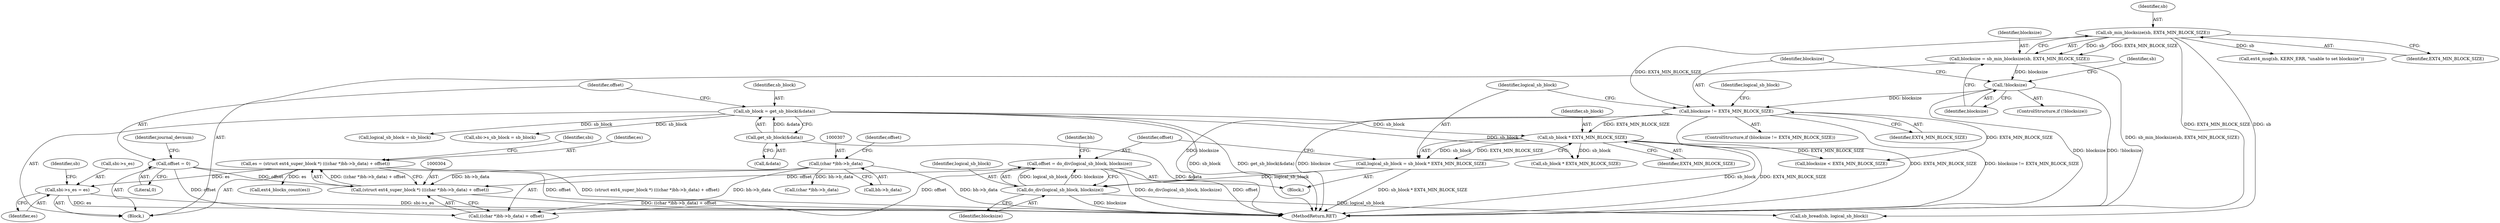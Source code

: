 digraph "0_linux_744692dc059845b2a3022119871846e74d4f6e11_16@pointer" {
"1000312" [label="(Call,sbi->s_es = es)"];
"1000301" [label="(Call,es = (struct ext4_super_block *) (((char *)bh->b_data) + offset))"];
"1000303" [label="(Call,(struct ext4_super_block *) (((char *)bh->b_data) + offset))"];
"1000306" [label="(Call,(char *)bh->b_data)"];
"1000278" [label="(Call,offset = do_div(logical_sb_block, blocksize))"];
"1000280" [label="(Call,do_div(logical_sb_block, blocksize))"];
"1000273" [label="(Call,logical_sb_block = sb_block * EXT4_MIN_BLOCK_SIZE)"];
"1000275" [label="(Call,sb_block * EXT4_MIN_BLOCK_SIZE)"];
"1000129" [label="(Call,sb_block = get_sb_block(&data))"];
"1000131" [label="(Call,get_sb_block(&data))"];
"1000269" [label="(Call,blocksize != EXT4_MIN_BLOCK_SIZE)"];
"1000260" [label="(Call,!blocksize)"];
"1000254" [label="(Call,blocksize = sb_min_blocksize(sb, EXT4_MIN_BLOCK_SIZE))"];
"1000256" [label="(Call,sb_min_blocksize(sb, EXT4_MIN_BLOCK_SIZE))"];
"1000136" [label="(Call,offset = 0)"];
"1000270" [label="(Identifier,blocksize)"];
"1000271" [label="(Identifier,EXT4_MIN_BLOCK_SIZE)"];
"1000137" [label="(Identifier,offset)"];
"1000292" [label="(Call,sb_bread(sb, logical_sb_block))"];
"1000286" [label="(Identifier,logical_sb_block)"];
"1000136" [label="(Call,offset = 0)"];
"1000263" [label="(Call,ext4_msg(sb, KERN_ERR, \"unable to set blocksize\"))"];
"1000268" [label="(ControlStructure,if (blocksize != EXT4_MIN_BLOCK_SIZE))"];
"1000279" [label="(Identifier,offset)"];
"1000303" [label="(Call,(struct ext4_super_block *) (((char *)bh->b_data) + offset))"];
"1000274" [label="(Identifier,logical_sb_block)"];
"1000260" [label="(Call,!blocksize)"];
"1000312" [label="(Call,sbi->s_es = es)"];
"1000273" [label="(Call,logical_sb_block = sb_block * EXT4_MIN_BLOCK_SIZE)"];
"1000285" [label="(Call,logical_sb_block = sb_block)"];
"1000620" [label="(Call,sb_block * EXT4_MIN_BLOCK_SIZE)"];
"1000316" [label="(Identifier,es)"];
"1000272" [label="(Block,)"];
"1000311" [label="(Identifier,offset)"];
"1000314" [label="(Identifier,sbi)"];
"1000275" [label="(Call,sb_block * EXT4_MIN_BLOCK_SIZE)"];
"1000120" [label="(Block,)"];
"1000132" [label="(Call,&data)"];
"1000306" [label="(Call,(char *)bh->b_data)"];
"1000261" [label="(Identifier,blocksize)"];
"1000647" [label="(Call,(char *)bh->b_data)"];
"1000305" [label="(Call,((char *)bh->b_data) + offset)"];
"1000281" [label="(Identifier,logical_sb_block)"];
"1000276" [label="(Identifier,sb_block)"];
"1000131" [label="(Call,get_sb_block(&data))"];
"1000313" [label="(Call,sbi->s_es)"];
"1000220" [label="(Call,sbi->s_sb_block = sb_block)"];
"1000282" [label="(Identifier,blocksize)"];
"1001010" [label="(Call,ext4_blocks_count(es))"];
"1000301" [label="(Call,es = (struct ext4_super_block *) (((char *)bh->b_data) + offset))"];
"1000302" [label="(Identifier,es)"];
"1000291" [label="(Identifier,bh)"];
"1000259" [label="(ControlStructure,if (!blocksize))"];
"1002129" [label="(MethodReturn,RET)"];
"1000277" [label="(Identifier,EXT4_MIN_BLOCK_SIZE)"];
"1000584" [label="(Call,blocksize < EXT4_MIN_BLOCK_SIZE)"];
"1000264" [label="(Identifier,sb)"];
"1000256" [label="(Call,sb_min_blocksize(sb, EXT4_MIN_BLOCK_SIZE))"];
"1000141" [label="(Identifier,journal_devnum)"];
"1000255" [label="(Identifier,blocksize)"];
"1000280" [label="(Call,do_div(logical_sb_block, blocksize))"];
"1000129" [label="(Call,sb_block = get_sb_block(&data))"];
"1000257" [label="(Identifier,sb)"];
"1000269" [label="(Call,blocksize != EXT4_MIN_BLOCK_SIZE)"];
"1000138" [label="(Literal,0)"];
"1000319" [label="(Identifier,sb)"];
"1000254" [label="(Call,blocksize = sb_min_blocksize(sb, EXT4_MIN_BLOCK_SIZE))"];
"1000308" [label="(Call,bh->b_data)"];
"1000130" [label="(Identifier,sb_block)"];
"1000278" [label="(Call,offset = do_div(logical_sb_block, blocksize))"];
"1000258" [label="(Identifier,EXT4_MIN_BLOCK_SIZE)"];
"1000312" -> "1000120"  [label="AST: "];
"1000312" -> "1000316"  [label="CFG: "];
"1000313" -> "1000312"  [label="AST: "];
"1000316" -> "1000312"  [label="AST: "];
"1000319" -> "1000312"  [label="CFG: "];
"1000312" -> "1002129"  [label="DDG: es"];
"1000312" -> "1002129"  [label="DDG: sbi->s_es"];
"1000301" -> "1000312"  [label="DDG: es"];
"1000301" -> "1000120"  [label="AST: "];
"1000301" -> "1000303"  [label="CFG: "];
"1000302" -> "1000301"  [label="AST: "];
"1000303" -> "1000301"  [label="AST: "];
"1000314" -> "1000301"  [label="CFG: "];
"1000301" -> "1002129"  [label="DDG: (struct ext4_super_block *) (((char *)bh->b_data) + offset)"];
"1000303" -> "1000301"  [label="DDG: ((char *)bh->b_data) + offset"];
"1000301" -> "1001010"  [label="DDG: es"];
"1000303" -> "1000305"  [label="CFG: "];
"1000304" -> "1000303"  [label="AST: "];
"1000305" -> "1000303"  [label="AST: "];
"1000303" -> "1002129"  [label="DDG: ((char *)bh->b_data) + offset"];
"1000306" -> "1000303"  [label="DDG: bh->b_data"];
"1000278" -> "1000303"  [label="DDG: offset"];
"1000136" -> "1000303"  [label="DDG: offset"];
"1000306" -> "1000305"  [label="AST: "];
"1000306" -> "1000308"  [label="CFG: "];
"1000307" -> "1000306"  [label="AST: "];
"1000308" -> "1000306"  [label="AST: "];
"1000311" -> "1000306"  [label="CFG: "];
"1000306" -> "1002129"  [label="DDG: bh->b_data"];
"1000306" -> "1000305"  [label="DDG: bh->b_data"];
"1000306" -> "1000647"  [label="DDG: bh->b_data"];
"1000278" -> "1000272"  [label="AST: "];
"1000278" -> "1000280"  [label="CFG: "];
"1000279" -> "1000278"  [label="AST: "];
"1000280" -> "1000278"  [label="AST: "];
"1000291" -> "1000278"  [label="CFG: "];
"1000278" -> "1002129"  [label="DDG: do_div(logical_sb_block, blocksize)"];
"1000278" -> "1002129"  [label="DDG: offset"];
"1000280" -> "1000278"  [label="DDG: logical_sb_block"];
"1000280" -> "1000278"  [label="DDG: blocksize"];
"1000278" -> "1000305"  [label="DDG: offset"];
"1000280" -> "1000282"  [label="CFG: "];
"1000281" -> "1000280"  [label="AST: "];
"1000282" -> "1000280"  [label="AST: "];
"1000280" -> "1002129"  [label="DDG: blocksize"];
"1000273" -> "1000280"  [label="DDG: logical_sb_block"];
"1000269" -> "1000280"  [label="DDG: blocksize"];
"1000280" -> "1000292"  [label="DDG: logical_sb_block"];
"1000273" -> "1000272"  [label="AST: "];
"1000273" -> "1000275"  [label="CFG: "];
"1000274" -> "1000273"  [label="AST: "];
"1000275" -> "1000273"  [label="AST: "];
"1000279" -> "1000273"  [label="CFG: "];
"1000273" -> "1002129"  [label="DDG: sb_block * EXT4_MIN_BLOCK_SIZE"];
"1000275" -> "1000273"  [label="DDG: sb_block"];
"1000275" -> "1000273"  [label="DDG: EXT4_MIN_BLOCK_SIZE"];
"1000275" -> "1000277"  [label="CFG: "];
"1000276" -> "1000275"  [label="AST: "];
"1000277" -> "1000275"  [label="AST: "];
"1000275" -> "1002129"  [label="DDG: sb_block"];
"1000275" -> "1002129"  [label="DDG: EXT4_MIN_BLOCK_SIZE"];
"1000129" -> "1000275"  [label="DDG: sb_block"];
"1000269" -> "1000275"  [label="DDG: EXT4_MIN_BLOCK_SIZE"];
"1000275" -> "1000584"  [label="DDG: EXT4_MIN_BLOCK_SIZE"];
"1000275" -> "1000620"  [label="DDG: sb_block"];
"1000129" -> "1000120"  [label="AST: "];
"1000129" -> "1000131"  [label="CFG: "];
"1000130" -> "1000129"  [label="AST: "];
"1000131" -> "1000129"  [label="AST: "];
"1000137" -> "1000129"  [label="CFG: "];
"1000129" -> "1002129"  [label="DDG: sb_block"];
"1000129" -> "1002129"  [label="DDG: get_sb_block(&data)"];
"1000131" -> "1000129"  [label="DDG: &data"];
"1000129" -> "1000220"  [label="DDG: sb_block"];
"1000129" -> "1000285"  [label="DDG: sb_block"];
"1000129" -> "1000620"  [label="DDG: sb_block"];
"1000131" -> "1000132"  [label="CFG: "];
"1000132" -> "1000131"  [label="AST: "];
"1000131" -> "1002129"  [label="DDG: &data"];
"1000269" -> "1000268"  [label="AST: "];
"1000269" -> "1000271"  [label="CFG: "];
"1000270" -> "1000269"  [label="AST: "];
"1000271" -> "1000269"  [label="AST: "];
"1000274" -> "1000269"  [label="CFG: "];
"1000286" -> "1000269"  [label="CFG: "];
"1000269" -> "1002129"  [label="DDG: blocksize != EXT4_MIN_BLOCK_SIZE"];
"1000269" -> "1002129"  [label="DDG: blocksize"];
"1000269" -> "1002129"  [label="DDG: EXT4_MIN_BLOCK_SIZE"];
"1000260" -> "1000269"  [label="DDG: blocksize"];
"1000256" -> "1000269"  [label="DDG: EXT4_MIN_BLOCK_SIZE"];
"1000269" -> "1000584"  [label="DDG: EXT4_MIN_BLOCK_SIZE"];
"1000260" -> "1000259"  [label="AST: "];
"1000260" -> "1000261"  [label="CFG: "];
"1000261" -> "1000260"  [label="AST: "];
"1000264" -> "1000260"  [label="CFG: "];
"1000270" -> "1000260"  [label="CFG: "];
"1000260" -> "1002129"  [label="DDG: !blocksize"];
"1000260" -> "1002129"  [label="DDG: blocksize"];
"1000254" -> "1000260"  [label="DDG: blocksize"];
"1000254" -> "1000120"  [label="AST: "];
"1000254" -> "1000256"  [label="CFG: "];
"1000255" -> "1000254"  [label="AST: "];
"1000256" -> "1000254"  [label="AST: "];
"1000261" -> "1000254"  [label="CFG: "];
"1000254" -> "1002129"  [label="DDG: sb_min_blocksize(sb, EXT4_MIN_BLOCK_SIZE)"];
"1000256" -> "1000254"  [label="DDG: sb"];
"1000256" -> "1000254"  [label="DDG: EXT4_MIN_BLOCK_SIZE"];
"1000256" -> "1000258"  [label="CFG: "];
"1000257" -> "1000256"  [label="AST: "];
"1000258" -> "1000256"  [label="AST: "];
"1000256" -> "1002129"  [label="DDG: EXT4_MIN_BLOCK_SIZE"];
"1000256" -> "1000263"  [label="DDG: sb"];
"1000256" -> "1000292"  [label="DDG: sb"];
"1000136" -> "1000120"  [label="AST: "];
"1000136" -> "1000138"  [label="CFG: "];
"1000137" -> "1000136"  [label="AST: "];
"1000138" -> "1000136"  [label="AST: "];
"1000141" -> "1000136"  [label="CFG: "];
"1000136" -> "1002129"  [label="DDG: offset"];
"1000136" -> "1000305"  [label="DDG: offset"];
}
